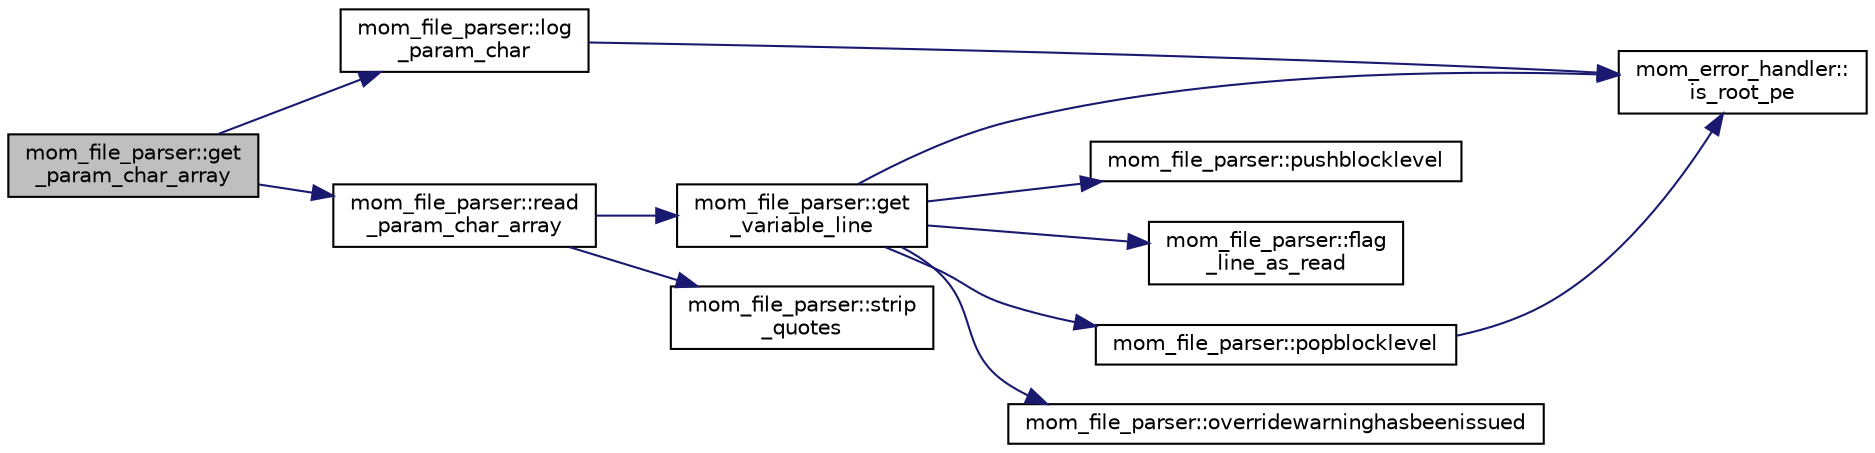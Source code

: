 digraph "mom_file_parser::get_param_char_array"
{
 // INTERACTIVE_SVG=YES
  edge [fontname="Helvetica",fontsize="10",labelfontname="Helvetica",labelfontsize="10"];
  node [fontname="Helvetica",fontsize="10",shape=record];
  rankdir="LR";
  Node67 [label="mom_file_parser::get\l_param_char_array",height=0.2,width=0.4,color="black", fillcolor="grey75", style="filled", fontcolor="black"];
  Node67 -> Node68 [color="midnightblue",fontsize="10",style="solid",fontname="Helvetica"];
  Node68 [label="mom_file_parser::log\l_param_char",height=0.2,width=0.4,color="black", fillcolor="white", style="filled",URL="$namespacemom__file__parser.html#abb9d9f9de778af6d9dd187b66fbbb6cb"];
  Node68 -> Node69 [color="midnightblue",fontsize="10",style="solid",fontname="Helvetica"];
  Node69 [label="mom_error_handler::\lis_root_pe",height=0.2,width=0.4,color="black", fillcolor="white", style="filled",URL="$namespacemom__error__handler.html#ad5f00a53059c72fe2332d1436c80ca71"];
  Node67 -> Node70 [color="midnightblue",fontsize="10",style="solid",fontname="Helvetica"];
  Node70 [label="mom_file_parser::read\l_param_char_array",height=0.2,width=0.4,color="black", fillcolor="white", style="filled",URL="$namespacemom__file__parser.html#a67808253e247b2542d0810e7c7f598f4"];
  Node70 -> Node71 [color="midnightblue",fontsize="10",style="solid",fontname="Helvetica"];
  Node71 [label="mom_file_parser::get\l_variable_line",height=0.2,width=0.4,color="black", fillcolor="white", style="filled",URL="$namespacemom__file__parser.html#af883df6020543889b25986d6ee9701f7"];
  Node71 -> Node69 [color="midnightblue",fontsize="10",style="solid",fontname="Helvetica"];
  Node71 -> Node72 [color="midnightblue",fontsize="10",style="solid",fontname="Helvetica"];
  Node72 [label="mom_file_parser::pushblocklevel",height=0.2,width=0.4,color="black", fillcolor="white", style="filled",URL="$namespacemom__file__parser.html#a58777b0faf747d59a793b4e238919dc6"];
  Node71 -> Node73 [color="midnightblue",fontsize="10",style="solid",fontname="Helvetica"];
  Node73 [label="mom_file_parser::flag\l_line_as_read",height=0.2,width=0.4,color="black", fillcolor="white", style="filled",URL="$namespacemom__file__parser.html#a7803aabff129cc7f56d4516bc24613f0"];
  Node71 -> Node74 [color="midnightblue",fontsize="10",style="solid",fontname="Helvetica"];
  Node74 [label="mom_file_parser::popblocklevel",height=0.2,width=0.4,color="black", fillcolor="white", style="filled",URL="$namespacemom__file__parser.html#a73b11b969d303b1fc0ba5235c812fd05"];
  Node74 -> Node69 [color="midnightblue",fontsize="10",style="solid",fontname="Helvetica"];
  Node71 -> Node75 [color="midnightblue",fontsize="10",style="solid",fontname="Helvetica"];
  Node75 [label="mom_file_parser::overridewarninghasbeenissued",height=0.2,width=0.4,color="black", fillcolor="white", style="filled",URL="$namespacemom__file__parser.html#a0c9bb1e76b09bc09bae5402e63bd0f99"];
  Node70 -> Node76 [color="midnightblue",fontsize="10",style="solid",fontname="Helvetica"];
  Node76 [label="mom_file_parser::strip\l_quotes",height=0.2,width=0.4,color="black", fillcolor="white", style="filled",URL="$namespacemom__file__parser.html#a416b4a2a5b52f526ad1815f3e5a4739e"];
}

